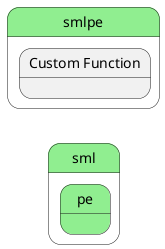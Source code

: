 @startuml
left to right direction


state "sml" as sml #lightgreen {
state "pe" as smlpe #lightgreen {
}
}


state "smlpe" as pstatename #lightgreen {
    state "Custom Function" as pefunction {
    }
}





@enduml
